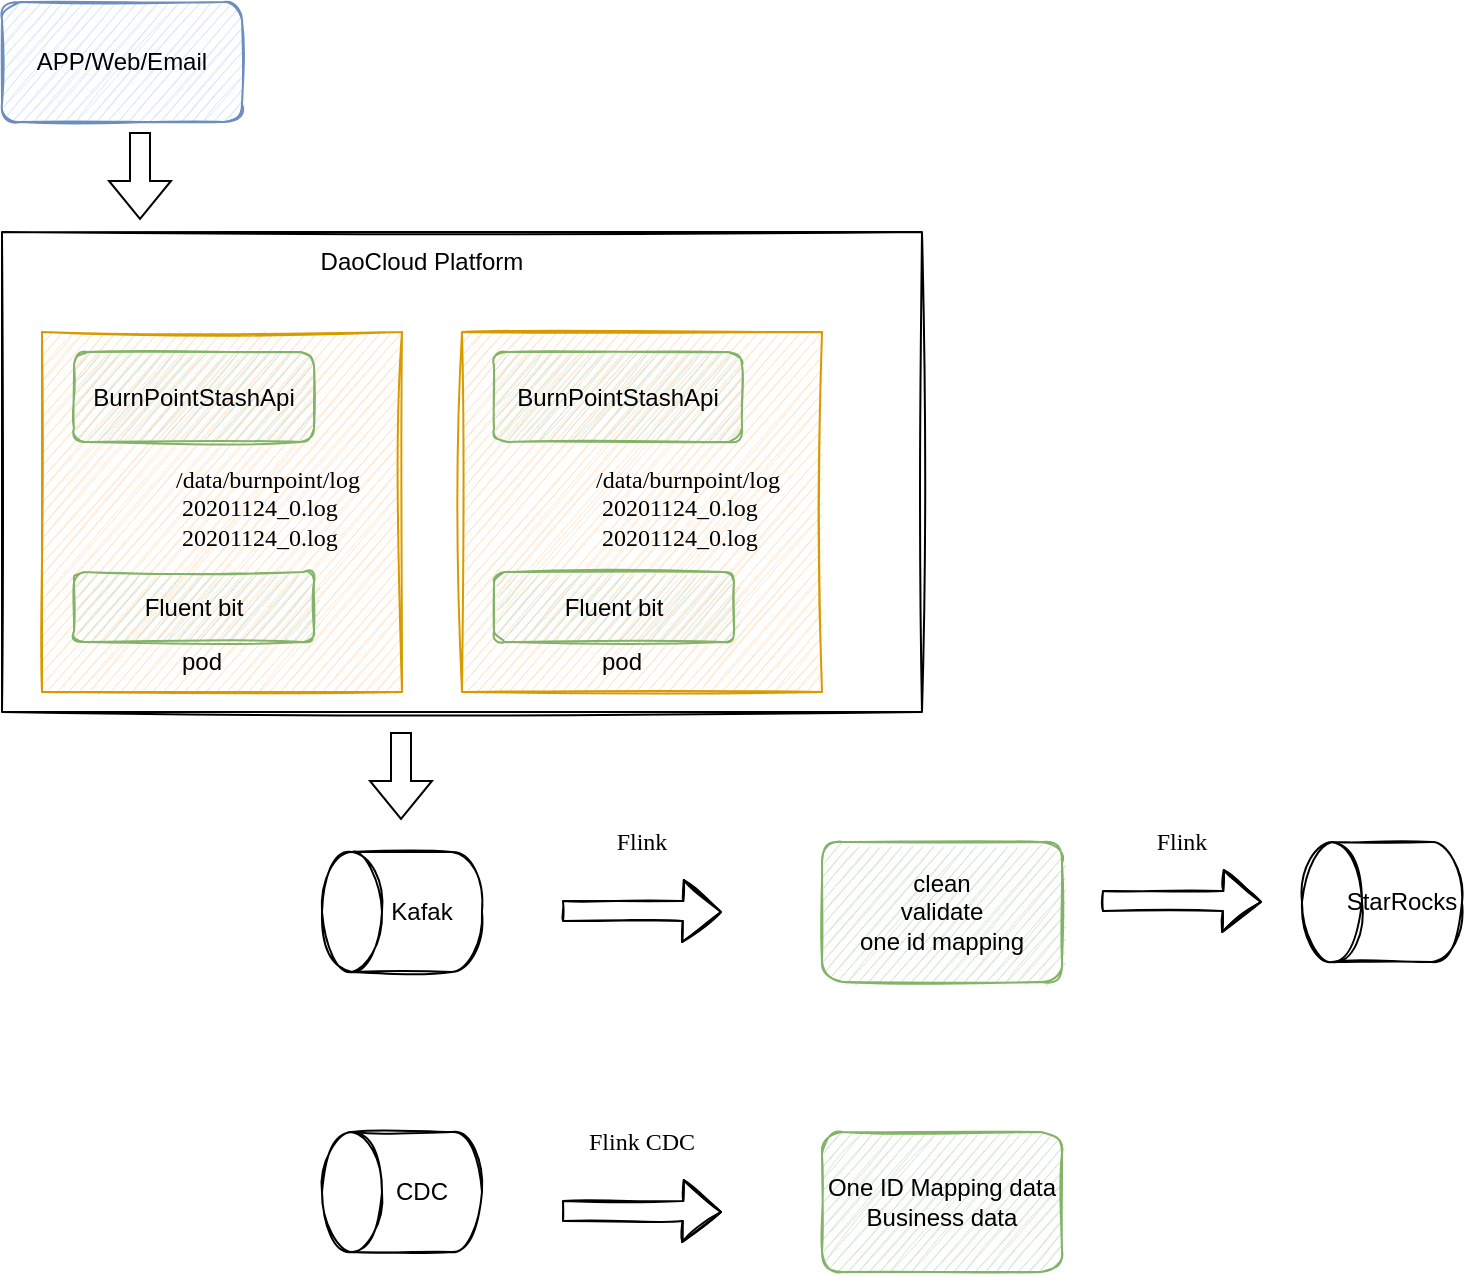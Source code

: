 <mxfile version="20.6.0" type="github">
  <diagram id="YJtl5HTyZOLG68UvCM0n" name="第 1 页">
    <mxGraphModel dx="1018" dy="723" grid="1" gridSize="10" guides="1" tooltips="1" connect="1" arrows="1" fold="1" page="1" pageScale="1" pageWidth="827" pageHeight="1169" math="0" shadow="0">
      <root>
        <mxCell id="0" />
        <mxCell id="1" parent="0" />
        <mxCell id="HF32aqo9pS53ZTFzaLPI-1" value="APP/Web/Email" style="rounded=1;whiteSpace=wrap;html=1;fillColor=#dae8fc;strokeColor=#6c8ebf;sketch=1;" vertex="1" parent="1">
          <mxGeometry x="130" y="205" width="120" height="60" as="geometry" />
        </mxCell>
        <mxCell id="HF32aqo9pS53ZTFzaLPI-4" value="" style="rounded=0;whiteSpace=wrap;html=1;sketch=1;arcSize=8;" vertex="1" parent="1">
          <mxGeometry x="130" y="320" width="460" height="240" as="geometry" />
        </mxCell>
        <mxCell id="HF32aqo9pS53ZTFzaLPI-9" value="DaoCloud Platform" style="text;html=1;strokeColor=none;fillColor=none;align=center;verticalAlign=middle;whiteSpace=wrap;rounded=0;sketch=1;" vertex="1" parent="1">
          <mxGeometry x="265" y="320" width="150" height="30" as="geometry" />
        </mxCell>
        <mxCell id="HF32aqo9pS53ZTFzaLPI-10" value="" style="rounded=0;whiteSpace=wrap;html=1;sketch=1;fillColor=#ffe6cc;strokeColor=#d79b00;" vertex="1" parent="1">
          <mxGeometry x="150" y="370" width="180" height="180" as="geometry" />
        </mxCell>
        <mxCell id="HF32aqo9pS53ZTFzaLPI-5" value="BurnPointStashApi" style="rounded=1;whiteSpace=wrap;html=1;sketch=1;fillColor=#d5e8d4;strokeColor=#82b366;" vertex="1" parent="1">
          <mxGeometry x="166" y="380" width="120" height="45" as="geometry" />
        </mxCell>
        <mxCell id="HF32aqo9pS53ZTFzaLPI-7" value="Fluent bit" style="whiteSpace=wrap;html=1;fillColor=#d5e8d4;strokeColor=#82b366;rounded=1;sketch=1;" vertex="1" parent="1">
          <mxGeometry x="166" y="490" width="120" height="35" as="geometry" />
        </mxCell>
        <mxCell id="HF32aqo9pS53ZTFzaLPI-11" value="pod" style="text;html=1;strokeColor=none;fillColor=none;align=center;verticalAlign=middle;whiteSpace=wrap;rounded=0;sketch=0;" vertex="1" parent="1">
          <mxGeometry x="200" y="520" width="60" height="30" as="geometry" />
        </mxCell>
        <mxCell id="HF32aqo9pS53ZTFzaLPI-12" value="" style="shape=cylinder3;whiteSpace=wrap;html=1;boundedLbl=1;backgroundOutline=1;size=15;rounded=0;sketch=1;rotation=-90;" vertex="1" parent="1">
          <mxGeometry x="300" y="620" width="60" height="80" as="geometry" />
        </mxCell>
        <mxCell id="HF32aqo9pS53ZTFzaLPI-13" value="Kafak" style="text;html=1;strokeColor=none;fillColor=none;align=center;verticalAlign=middle;whiteSpace=wrap;rounded=0;sketch=1;" vertex="1" parent="1">
          <mxGeometry x="310" y="645" width="60" height="30" as="geometry" />
        </mxCell>
        <mxCell id="HF32aqo9pS53ZTFzaLPI-14" value="" style="shape=flexArrow;endArrow=classic;html=1;rounded=0;" edge="1" parent="1">
          <mxGeometry width="50" height="50" relative="1" as="geometry">
            <mxPoint x="329.5" y="570" as="sourcePoint" />
            <mxPoint x="329.5" y="614" as="targetPoint" />
          </mxGeometry>
        </mxCell>
        <mxCell id="HF32aqo9pS53ZTFzaLPI-16" value="&lt;font face=&quot;Comic Sans MS&quot;&gt;/data/burnpoint/log&lt;br&gt;&lt;span style=&quot;&quot;&gt;	&lt;span style=&quot;white-space: pre;&quot;&gt;	&lt;/span&gt;20201124_0.log&lt;span style=&quot;white-space: pre;&quot;&gt;	&lt;span style=&quot;white-space: pre;&quot;&gt;	&lt;/span&gt;&lt;/span&gt;&lt;br&gt;&lt;/span&gt;&lt;span style=&quot;&quot;&gt;	&lt;/span&gt;&lt;span style=&quot;&quot;&gt;&lt;span style=&quot;white-space: pre;&quot;&gt;	&lt;/span&gt;20201124_0.log&lt;/span&gt;&lt;/font&gt;" style="text;html=1;strokeColor=none;fillColor=none;align=left;verticalAlign=top;whiteSpace=wrap;rounded=0;sketch=1;" vertex="1" parent="1">
          <mxGeometry x="215" y="430" width="140" height="70" as="geometry" />
        </mxCell>
        <mxCell id="HF32aqo9pS53ZTFzaLPI-18" value="" style="rounded=0;whiteSpace=wrap;html=1;sketch=1;fillColor=#ffe6cc;strokeColor=#d79b00;" vertex="1" parent="1">
          <mxGeometry x="360" y="370" width="180" height="180" as="geometry" />
        </mxCell>
        <mxCell id="HF32aqo9pS53ZTFzaLPI-19" value="BurnPointStashApi" style="rounded=1;whiteSpace=wrap;html=1;sketch=1;fillColor=#d5e8d4;strokeColor=#82b366;" vertex="1" parent="1">
          <mxGeometry x="376" y="380" width="124" height="45" as="geometry" />
        </mxCell>
        <mxCell id="HF32aqo9pS53ZTFzaLPI-20" value="Fluent bit" style="whiteSpace=wrap;html=1;fillColor=#d5e8d4;strokeColor=#82b366;rounded=1;sketch=1;" vertex="1" parent="1">
          <mxGeometry x="376" y="490" width="120" height="35" as="geometry" />
        </mxCell>
        <mxCell id="HF32aqo9pS53ZTFzaLPI-21" value="pod" style="text;html=1;strokeColor=none;fillColor=none;align=center;verticalAlign=middle;whiteSpace=wrap;rounded=0;sketch=0;" vertex="1" parent="1">
          <mxGeometry x="410" y="520" width="60" height="30" as="geometry" />
        </mxCell>
        <mxCell id="HF32aqo9pS53ZTFzaLPI-22" value="&lt;font face=&quot;Comic Sans MS&quot;&gt;/data/burnpoint/log&lt;br&gt;&lt;span style=&quot;&quot;&gt;	&lt;span style=&quot;white-space: pre;&quot;&gt;	&lt;/span&gt;20201124_0.log&lt;span style=&quot;white-space: pre;&quot;&gt;	&lt;span style=&quot;white-space: pre;&quot;&gt;	&lt;/span&gt;&lt;/span&gt;&lt;br&gt;&lt;/span&gt;&lt;span style=&quot;&quot;&gt;	&lt;/span&gt;&lt;span style=&quot;&quot;&gt;&lt;span style=&quot;white-space: pre;&quot;&gt;	&lt;/span&gt;20201124_0.log&lt;/span&gt;&lt;/font&gt;" style="text;html=1;strokeColor=none;fillColor=none;align=left;verticalAlign=top;whiteSpace=wrap;rounded=0;sketch=1;" vertex="1" parent="1">
          <mxGeometry x="425" y="430" width="140" height="70" as="geometry" />
        </mxCell>
        <mxCell id="HF32aqo9pS53ZTFzaLPI-28" value="" style="shape=flexArrow;endArrow=classic;html=1;rounded=0;" edge="1" parent="1">
          <mxGeometry width="50" height="50" relative="1" as="geometry">
            <mxPoint x="199" y="270" as="sourcePoint" />
            <mxPoint x="199" y="314" as="targetPoint" />
          </mxGeometry>
        </mxCell>
        <mxCell id="HF32aqo9pS53ZTFzaLPI-29" value="" style="shape=flexArrow;endArrow=classic;html=1;rounded=0;fontFamily=Comic Sans MS;sketch=1;" edge="1" parent="1">
          <mxGeometry width="50" height="50" relative="1" as="geometry">
            <mxPoint x="410" y="659.5" as="sourcePoint" />
            <mxPoint x="490" y="660" as="targetPoint" />
            <Array as="points">
              <mxPoint x="470" y="659.5" />
            </Array>
          </mxGeometry>
        </mxCell>
        <mxCell id="HF32aqo9pS53ZTFzaLPI-30" value="clean&lt;br&gt;validate&lt;br&gt;one id mapping" style="rounded=1;whiteSpace=wrap;html=1;sketch=1;fillColor=#d5e8d4;strokeColor=#82b366;" vertex="1" parent="1">
          <mxGeometry x="540" y="625" width="120" height="70" as="geometry" />
        </mxCell>
        <mxCell id="HF32aqo9pS53ZTFzaLPI-31" value="" style="shape=cylinder3;whiteSpace=wrap;html=1;boundedLbl=1;backgroundOutline=1;size=15;rounded=0;sketch=1;rotation=-90;" vertex="1" parent="1">
          <mxGeometry x="790" y="615" width="60" height="80" as="geometry" />
        </mxCell>
        <mxCell id="HF32aqo9pS53ZTFzaLPI-32" value="" style="shape=flexArrow;endArrow=classic;html=1;rounded=0;fontFamily=Comic Sans MS;sketch=1;" edge="1" parent="1">
          <mxGeometry width="50" height="50" relative="1" as="geometry">
            <mxPoint x="680" y="654.5" as="sourcePoint" />
            <mxPoint x="760" y="655" as="targetPoint" />
            <Array as="points">
              <mxPoint x="740" y="654.5" />
            </Array>
          </mxGeometry>
        </mxCell>
        <mxCell id="HF32aqo9pS53ZTFzaLPI-33" value="StarRocks" style="text;html=1;strokeColor=none;fillColor=none;align=center;verticalAlign=middle;whiteSpace=wrap;rounded=0;sketch=1;" vertex="1" parent="1">
          <mxGeometry x="800" y="640" width="60" height="30" as="geometry" />
        </mxCell>
        <mxCell id="HF32aqo9pS53ZTFzaLPI-34" value="" style="shape=cylinder3;whiteSpace=wrap;html=1;boundedLbl=1;backgroundOutline=1;size=15;rounded=0;sketch=1;rotation=-90;" vertex="1" parent="1">
          <mxGeometry x="300" y="760" width="60" height="80" as="geometry" />
        </mxCell>
        <mxCell id="HF32aqo9pS53ZTFzaLPI-35" value="CDC" style="text;html=1;strokeColor=none;fillColor=none;align=center;verticalAlign=middle;whiteSpace=wrap;rounded=0;sketch=1;" vertex="1" parent="1">
          <mxGeometry x="310" y="785" width="60" height="30" as="geometry" />
        </mxCell>
        <mxCell id="HF32aqo9pS53ZTFzaLPI-36" value="Flink" style="text;html=1;strokeColor=none;fillColor=none;align=center;verticalAlign=middle;whiteSpace=wrap;rounded=0;sketch=1;fontFamily=Comic Sans MS;" vertex="1" parent="1">
          <mxGeometry x="420" y="610" width="60" height="30" as="geometry" />
        </mxCell>
        <mxCell id="HF32aqo9pS53ZTFzaLPI-37" value="Flink" style="text;html=1;strokeColor=none;fillColor=none;align=center;verticalAlign=middle;whiteSpace=wrap;rounded=0;sketch=1;fontFamily=Comic Sans MS;" vertex="1" parent="1">
          <mxGeometry x="690" y="610" width="60" height="30" as="geometry" />
        </mxCell>
        <mxCell id="HF32aqo9pS53ZTFzaLPI-38" value="" style="shape=flexArrow;endArrow=classic;html=1;rounded=0;fontFamily=Comic Sans MS;sketch=1;" edge="1" parent="1">
          <mxGeometry width="50" height="50" relative="1" as="geometry">
            <mxPoint x="410" y="809.5" as="sourcePoint" />
            <mxPoint x="490" y="810" as="targetPoint" />
            <Array as="points">
              <mxPoint x="470" y="809.5" />
            </Array>
          </mxGeometry>
        </mxCell>
        <mxCell id="HF32aqo9pS53ZTFzaLPI-39" value="Flink CDC" style="text;html=1;strokeColor=none;fillColor=none;align=center;verticalAlign=middle;whiteSpace=wrap;rounded=0;sketch=1;fontFamily=Comic Sans MS;" vertex="1" parent="1">
          <mxGeometry x="420" y="760" width="60" height="30" as="geometry" />
        </mxCell>
        <mxCell id="HF32aqo9pS53ZTFzaLPI-40" value="One ID Mapping data&lt;br&gt;Business data" style="rounded=1;whiteSpace=wrap;html=1;sketch=1;fillColor=#d5e8d4;strokeColor=#82b366;" vertex="1" parent="1">
          <mxGeometry x="540" y="770" width="120" height="70" as="geometry" />
        </mxCell>
      </root>
    </mxGraphModel>
  </diagram>
</mxfile>

